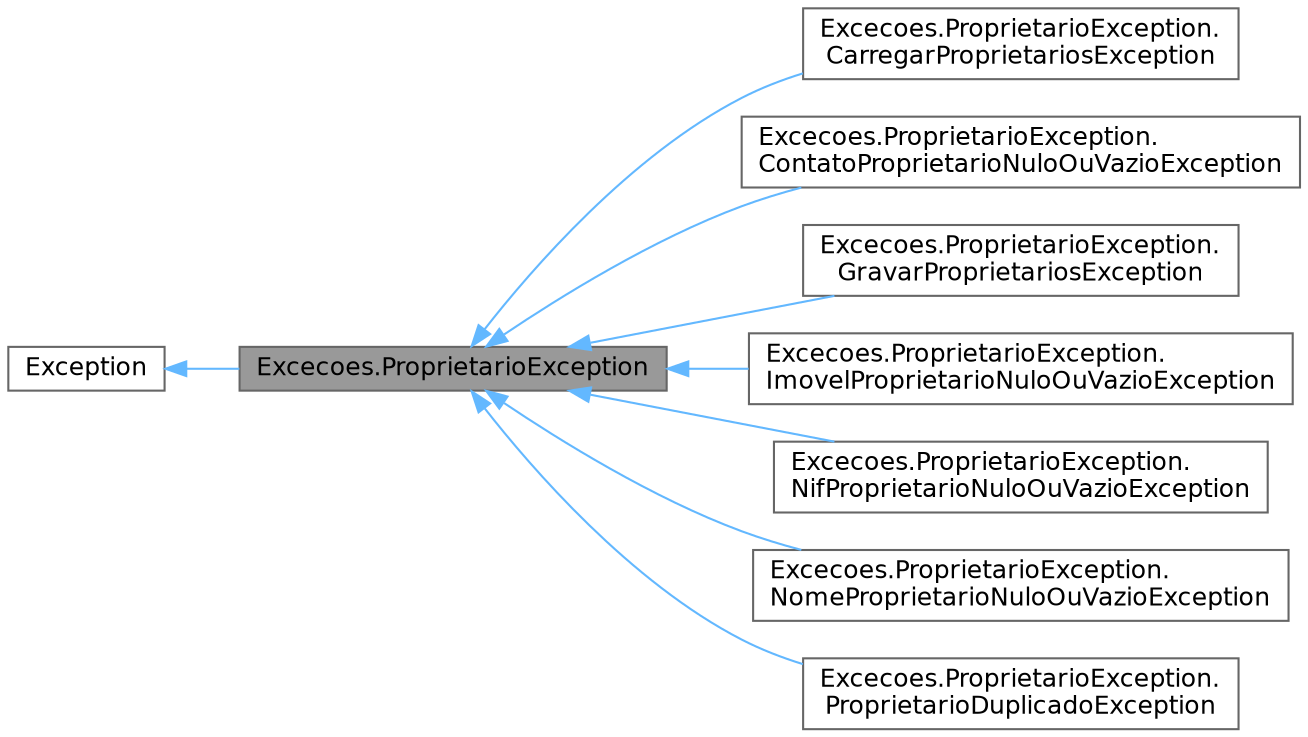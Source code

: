 digraph "Excecoes.ProprietarioException"
{
 // LATEX_PDF_SIZE
  bgcolor="transparent";
  edge [fontname=Helvetica,fontsize=12,labelfontname=Helvetica,labelfontsize=10];
  node [fontname=Helvetica,fontsize=12,shape=box,height=0.2,width=0.4];
  rankdir="LR";
  Node1 [id="Node000001",label="Excecoes.ProprietarioException",height=0.2,width=0.4,color="gray40", fillcolor="grey60", style="filled", fontcolor="black",tooltip="Exceção base para o domínio de Proprietário."];
  Node2 -> Node1 [id="edge1_Node000001_Node000002",dir="back",color="steelblue1",style="solid",tooltip=" "];
  Node2 [id="Node000002",label="Exception",height=0.2,width=0.4,color="gray40", fillcolor="white", style="filled",tooltip=" "];
  Node1 -> Node3 [id="edge2_Node000001_Node000003",dir="back",color="steelblue1",style="solid",tooltip=" "];
  Node3 [id="Node000003",label="Excecoes.ProprietarioException.\lCarregarProprietariosException",height=0.2,width=0.4,color="gray40", fillcolor="white", style="filled",URL="$class_excecoes_1_1_proprietario_exception_1_1_carregar_proprietarios_exception.html",tooltip="Exceção lançada ao ocorrer um erro durante o carregamento de proprietários."];
  Node1 -> Node4 [id="edge3_Node000001_Node000004",dir="back",color="steelblue1",style="solid",tooltip=" "];
  Node4 [id="Node000004",label="Excecoes.ProprietarioException.\lContatoProprietarioNuloOuVazioException",height=0.2,width=0.4,color="gray40", fillcolor="white", style="filled",URL="$class_excecoes_1_1_proprietario_exception_1_1_contato_proprietario_nulo_ou_vazio_exception.html",tooltip="Exceção lançada quando o contato do proprietário é nulo ou vazio."];
  Node1 -> Node5 [id="edge4_Node000001_Node000005",dir="back",color="steelblue1",style="solid",tooltip=" "];
  Node5 [id="Node000005",label="Excecoes.ProprietarioException.\lGravarProprietariosException",height=0.2,width=0.4,color="gray40", fillcolor="white", style="filled",URL="$class_excecoes_1_1_proprietario_exception_1_1_gravar_proprietarios_exception.html",tooltip="Exceção lançada ao ocorrer um erro durante a gravação de proprietários."];
  Node1 -> Node6 [id="edge5_Node000001_Node000006",dir="back",color="steelblue1",style="solid",tooltip=" "];
  Node6 [id="Node000006",label="Excecoes.ProprietarioException.\lImovelProprietarioNuloOuVazioException",height=0.2,width=0.4,color="gray40", fillcolor="white", style="filled",URL="$class_excecoes_1_1_proprietario_exception_1_1_imovel_proprietario_nulo_ou_vazio_exception.html",tooltip="Exceção lançada quando o imóvel associado ao proprietário é nulo ou vazio."];
  Node1 -> Node7 [id="edge6_Node000001_Node000007",dir="back",color="steelblue1",style="solid",tooltip=" "];
  Node7 [id="Node000007",label="Excecoes.ProprietarioException.\lNifProprietarioNuloOuVazioException",height=0.2,width=0.4,color="gray40", fillcolor="white", style="filled",URL="$class_excecoes_1_1_proprietario_exception_1_1_nif_proprietario_nulo_ou_vazio_exception.html",tooltip="Exceção lançada quando o NIF do proprietário é nulo ou vazio."];
  Node1 -> Node8 [id="edge7_Node000001_Node000008",dir="back",color="steelblue1",style="solid",tooltip=" "];
  Node8 [id="Node000008",label="Excecoes.ProprietarioException.\lNomeProprietarioNuloOuVazioException",height=0.2,width=0.4,color="gray40", fillcolor="white", style="filled",URL="$class_excecoes_1_1_proprietario_exception_1_1_nome_proprietario_nulo_ou_vazio_exception.html",tooltip="Exceção lançada quando o nome do proprietário é nulo ou vazio."];
  Node1 -> Node9 [id="edge8_Node000001_Node000009",dir="back",color="steelblue1",style="solid",tooltip=" "];
  Node9 [id="Node000009",label="Excecoes.ProprietarioException.\lProprietarioDuplicadoException",height=0.2,width=0.4,color="gray40", fillcolor="white", style="filled",URL="$class_excecoes_1_1_proprietario_exception_1_1_proprietario_duplicado_exception.html",tooltip="Exceção lançada quando um proprietário duplicado é adicionado à lista."];
}
